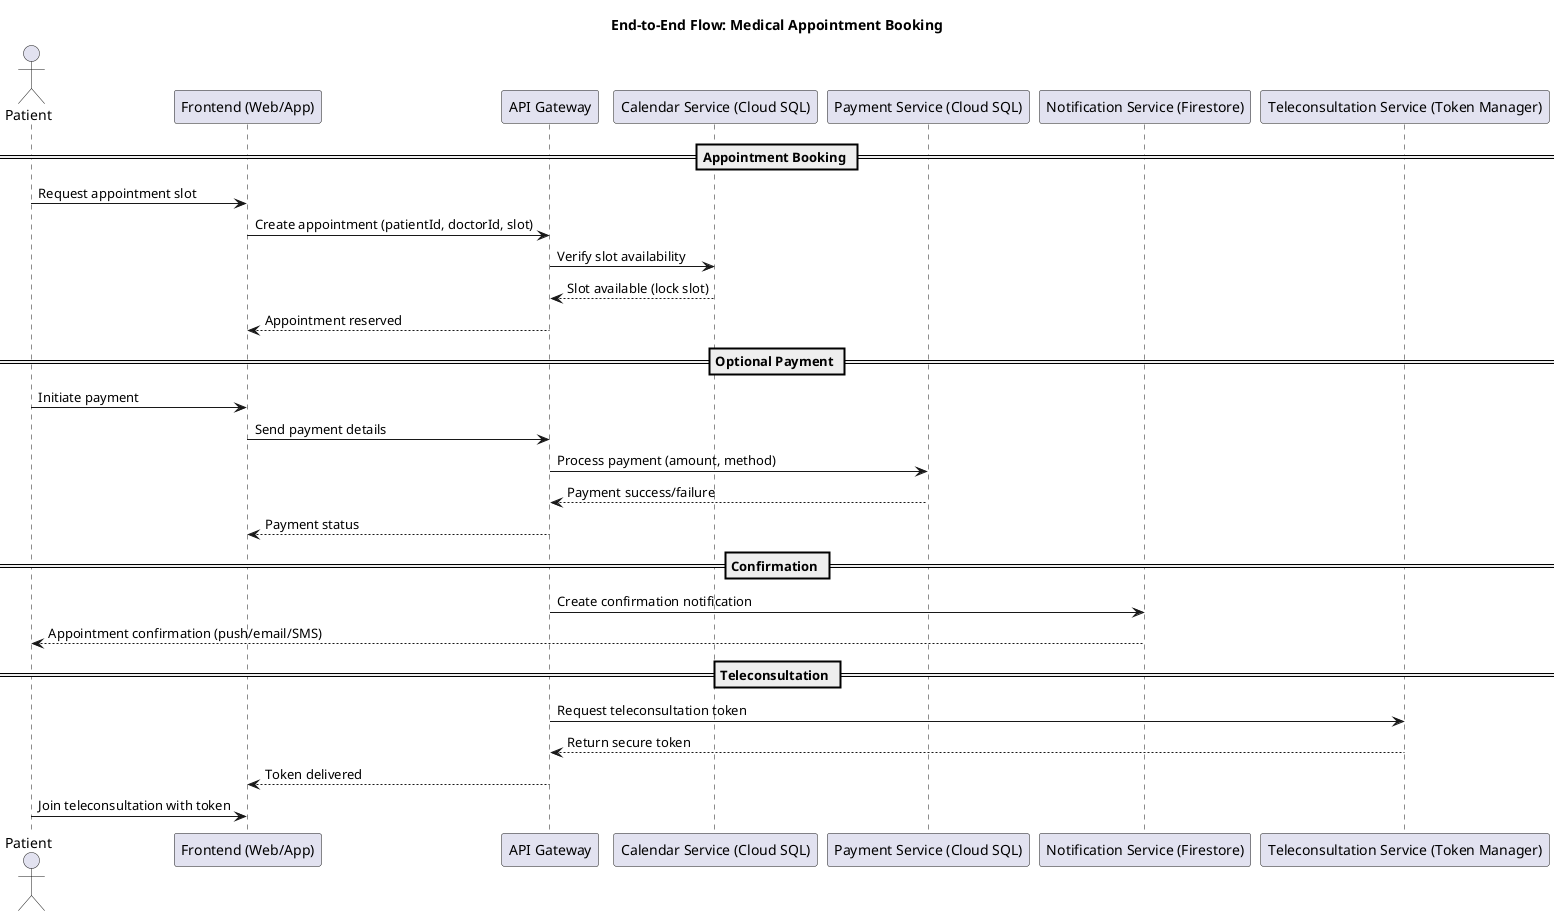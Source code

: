 @startuml
title End-to-End Flow: Medical Appointment Booking

actor Patient
participant "Frontend (Web/App)" as FE
participant "API Gateway" as API
participant "Calendar Service (Cloud SQL)" as CAL
participant "Payment Service (Cloud SQL)" as PAY
participant "Notification Service (Firestore)" as NOTI
participant "Teleconsultation Service (Token Manager)" as TELE

== Appointment Booking ==
Patient -> FE: Request appointment slot
FE -> API: Create appointment (patientId, doctorId, slot)
API -> CAL: Verify slot availability
CAL --> API: Slot available (lock slot)
API --> FE: Appointment reserved

== Optional Payment ==
Patient -> FE: Initiate payment
FE -> API: Send payment details
API -> PAY: Process payment (amount, method)
PAY --> API: Payment success/failure
API --> FE: Payment status

== Confirmation ==
API -> NOTI: Create confirmation notification
NOTI --> Patient: Appointment confirmation (push/email/SMS)

== Teleconsultation ==
API -> TELE: Request teleconsultation token
TELE --> API: Return secure token
API --> FE: Token delivered
Patient -> FE: Join teleconsultation with token

@enduml
